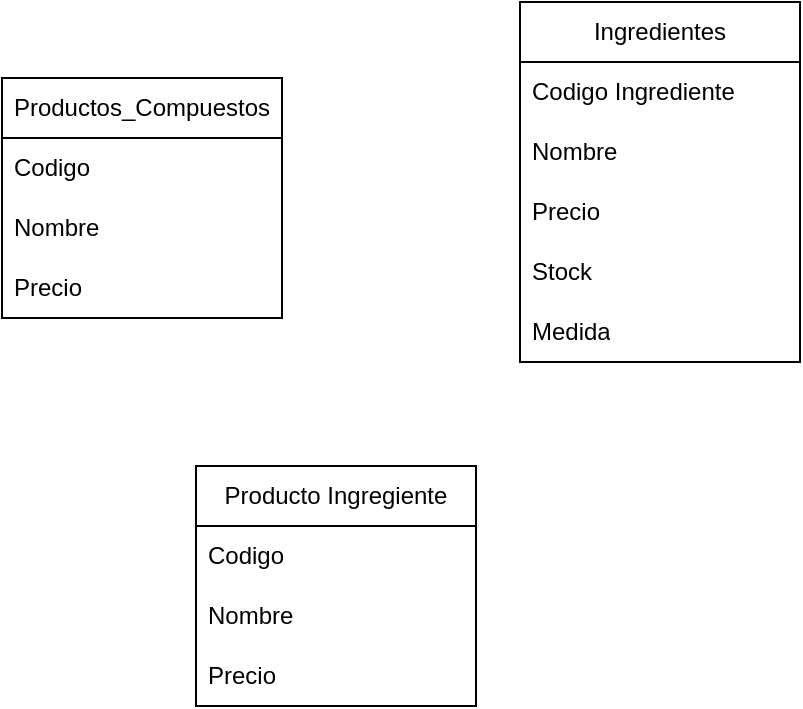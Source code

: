 <mxfile version="26.0.15">
  <diagram name="Página-1" id="0yF2QE9CXAkkuQ9Ff55Q">
    <mxGraphModel dx="736" dy="447" grid="0" gridSize="10" guides="1" tooltips="1" connect="1" arrows="1" fold="1" page="0" pageScale="1" pageWidth="827" pageHeight="1169" math="0" shadow="0">
      <root>
        <mxCell id="0" />
        <mxCell id="1" parent="0" />
        <mxCell id="aRLwiYsN8PuImZ64uQhr-1" value="Productos_Compuestos" style="swimlane;fontStyle=0;childLayout=stackLayout;horizontal=1;startSize=30;horizontalStack=0;resizeParent=1;resizeParentMax=0;resizeLast=0;collapsible=1;marginBottom=0;whiteSpace=wrap;html=1;" vertex="1" parent="1">
          <mxGeometry x="2" y="59" width="140" height="120" as="geometry" />
        </mxCell>
        <mxCell id="aRLwiYsN8PuImZ64uQhr-2" value="Codigo" style="text;strokeColor=none;fillColor=none;align=left;verticalAlign=middle;spacingLeft=4;spacingRight=4;overflow=hidden;points=[[0,0.5],[1,0.5]];portConstraint=eastwest;rotatable=0;whiteSpace=wrap;html=1;" vertex="1" parent="aRLwiYsN8PuImZ64uQhr-1">
          <mxGeometry y="30" width="140" height="30" as="geometry" />
        </mxCell>
        <mxCell id="aRLwiYsN8PuImZ64uQhr-3" value="Nombre" style="text;strokeColor=none;fillColor=none;align=left;verticalAlign=middle;spacingLeft=4;spacingRight=4;overflow=hidden;points=[[0,0.5],[1,0.5]];portConstraint=eastwest;rotatable=0;whiteSpace=wrap;html=1;" vertex="1" parent="aRLwiYsN8PuImZ64uQhr-1">
          <mxGeometry y="60" width="140" height="30" as="geometry" />
        </mxCell>
        <mxCell id="aRLwiYsN8PuImZ64uQhr-5" value="Precio" style="text;strokeColor=none;fillColor=none;align=left;verticalAlign=middle;spacingLeft=4;spacingRight=4;overflow=hidden;points=[[0,0.5],[1,0.5]];portConstraint=eastwest;rotatable=0;whiteSpace=wrap;html=1;" vertex="1" parent="aRLwiYsN8PuImZ64uQhr-1">
          <mxGeometry y="90" width="140" height="30" as="geometry" />
        </mxCell>
        <mxCell id="aRLwiYsN8PuImZ64uQhr-6" value="Ingredientes" style="swimlane;fontStyle=0;childLayout=stackLayout;horizontal=1;startSize=30;horizontalStack=0;resizeParent=1;resizeParentMax=0;resizeLast=0;collapsible=1;marginBottom=0;whiteSpace=wrap;html=1;" vertex="1" parent="1">
          <mxGeometry x="261" y="21" width="140" height="180" as="geometry" />
        </mxCell>
        <mxCell id="aRLwiYsN8PuImZ64uQhr-7" value="Codigo Ingrediente" style="text;strokeColor=none;fillColor=none;align=left;verticalAlign=middle;spacingLeft=4;spacingRight=4;overflow=hidden;points=[[0,0.5],[1,0.5]];portConstraint=eastwest;rotatable=0;whiteSpace=wrap;html=1;" vertex="1" parent="aRLwiYsN8PuImZ64uQhr-6">
          <mxGeometry y="30" width="140" height="30" as="geometry" />
        </mxCell>
        <mxCell id="aRLwiYsN8PuImZ64uQhr-8" value="Nombre" style="text;strokeColor=none;fillColor=none;align=left;verticalAlign=middle;spacingLeft=4;spacingRight=4;overflow=hidden;points=[[0,0.5],[1,0.5]];portConstraint=eastwest;rotatable=0;whiteSpace=wrap;html=1;" vertex="1" parent="aRLwiYsN8PuImZ64uQhr-6">
          <mxGeometry y="60" width="140" height="30" as="geometry" />
        </mxCell>
        <mxCell id="aRLwiYsN8PuImZ64uQhr-9" value="Precio" style="text;strokeColor=none;fillColor=none;align=left;verticalAlign=middle;spacingLeft=4;spacingRight=4;overflow=hidden;points=[[0,0.5],[1,0.5]];portConstraint=eastwest;rotatable=0;whiteSpace=wrap;html=1;" vertex="1" parent="aRLwiYsN8PuImZ64uQhr-6">
          <mxGeometry y="90" width="140" height="30" as="geometry" />
        </mxCell>
        <mxCell id="aRLwiYsN8PuImZ64uQhr-15" value="Stock" style="text;strokeColor=none;fillColor=none;align=left;verticalAlign=middle;spacingLeft=4;spacingRight=4;overflow=hidden;points=[[0,0.5],[1,0.5]];portConstraint=eastwest;rotatable=0;whiteSpace=wrap;html=1;" vertex="1" parent="aRLwiYsN8PuImZ64uQhr-6">
          <mxGeometry y="120" width="140" height="30" as="geometry" />
        </mxCell>
        <mxCell id="aRLwiYsN8PuImZ64uQhr-14" value="Medida" style="text;strokeColor=none;fillColor=none;align=left;verticalAlign=middle;spacingLeft=4;spacingRight=4;overflow=hidden;points=[[0,0.5],[1,0.5]];portConstraint=eastwest;rotatable=0;whiteSpace=wrap;html=1;" vertex="1" parent="aRLwiYsN8PuImZ64uQhr-6">
          <mxGeometry y="150" width="140" height="30" as="geometry" />
        </mxCell>
        <mxCell id="aRLwiYsN8PuImZ64uQhr-10" value="Producto Ingregiente" style="swimlane;fontStyle=0;childLayout=stackLayout;horizontal=1;startSize=30;horizontalStack=0;resizeParent=1;resizeParentMax=0;resizeLast=0;collapsible=1;marginBottom=0;whiteSpace=wrap;html=1;" vertex="1" parent="1">
          <mxGeometry x="99" y="253" width="140" height="120" as="geometry" />
        </mxCell>
        <mxCell id="aRLwiYsN8PuImZ64uQhr-11" value="Codigo" style="text;strokeColor=none;fillColor=none;align=left;verticalAlign=middle;spacingLeft=4;spacingRight=4;overflow=hidden;points=[[0,0.5],[1,0.5]];portConstraint=eastwest;rotatable=0;whiteSpace=wrap;html=1;" vertex="1" parent="aRLwiYsN8PuImZ64uQhr-10">
          <mxGeometry y="30" width="140" height="30" as="geometry" />
        </mxCell>
        <mxCell id="aRLwiYsN8PuImZ64uQhr-12" value="Nombre" style="text;strokeColor=none;fillColor=none;align=left;verticalAlign=middle;spacingLeft=4;spacingRight=4;overflow=hidden;points=[[0,0.5],[1,0.5]];portConstraint=eastwest;rotatable=0;whiteSpace=wrap;html=1;" vertex="1" parent="aRLwiYsN8PuImZ64uQhr-10">
          <mxGeometry y="60" width="140" height="30" as="geometry" />
        </mxCell>
        <mxCell id="aRLwiYsN8PuImZ64uQhr-13" value="Precio" style="text;strokeColor=none;fillColor=none;align=left;verticalAlign=middle;spacingLeft=4;spacingRight=4;overflow=hidden;points=[[0,0.5],[1,0.5]];portConstraint=eastwest;rotatable=0;whiteSpace=wrap;html=1;" vertex="1" parent="aRLwiYsN8PuImZ64uQhr-10">
          <mxGeometry y="90" width="140" height="30" as="geometry" />
        </mxCell>
      </root>
    </mxGraphModel>
  </diagram>
</mxfile>
